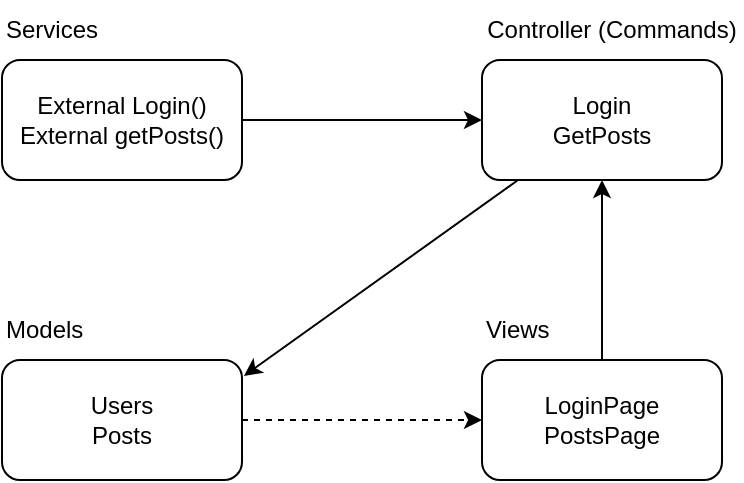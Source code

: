<mxfile>
    <diagram id="Rf6KyeYrONkR_omqj7O1" name="Page-1">
        <mxGraphModel dx="537" dy="484" grid="1" gridSize="10" guides="1" tooltips="1" connect="1" arrows="1" fold="1" page="1" pageScale="1" pageWidth="850" pageHeight="1100" math="0" shadow="0">
            <root>
                <mxCell id="0"/>
                <mxCell id="1" parent="0"/>
                <mxCell id="11" style="edgeStyle=none;html=1;entryX=0;entryY=0.5;entryDx=0;entryDy=0;" edge="1" parent="1" source="2" target="6">
                    <mxGeometry relative="1" as="geometry"/>
                </mxCell>
                <mxCell id="2" value="External Login()&lt;br&gt;External getPosts()" style="rounded=1;whiteSpace=wrap;html=1;align=center;" vertex="1" parent="1">
                    <mxGeometry x="80" y="120" width="120" height="60" as="geometry"/>
                </mxCell>
                <mxCell id="3" value="Services" style="text;html=1;strokeColor=none;fillColor=none;align=left;verticalAlign=middle;whiteSpace=wrap;rounded=0;" vertex="1" parent="1">
                    <mxGeometry x="80" y="90" width="60" height="30" as="geometry"/>
                </mxCell>
                <mxCell id="13" style="edgeStyle=none;html=1;entryX=0;entryY=0.5;entryDx=0;entryDy=0;dashed=1;" edge="1" parent="1" source="4" target="7">
                    <mxGeometry relative="1" as="geometry"/>
                </mxCell>
                <mxCell id="4" value="&lt;div&gt;&lt;span&gt;Users&lt;/span&gt;&lt;/div&gt;&lt;div&gt;&lt;span&gt;Posts&lt;/span&gt;&lt;/div&gt;" style="rounded=1;whiteSpace=wrap;html=1;align=center;" vertex="1" parent="1">
                    <mxGeometry x="80" y="270" width="120" height="60" as="geometry"/>
                </mxCell>
                <mxCell id="5" value="Models" style="text;html=1;strokeColor=none;fillColor=none;align=left;verticalAlign=middle;whiteSpace=wrap;rounded=0;" vertex="1" parent="1">
                    <mxGeometry x="80" y="240" width="60" height="30" as="geometry"/>
                </mxCell>
                <mxCell id="12" style="edgeStyle=none;html=1;entryX=1.008;entryY=0.133;entryDx=0;entryDy=0;entryPerimeter=0;" edge="1" parent="1" source="6" target="4">
                    <mxGeometry relative="1" as="geometry"/>
                </mxCell>
                <mxCell id="6" value="&lt;div&gt;&lt;span&gt;Login&lt;/span&gt;&lt;/div&gt;&lt;div&gt;&lt;span&gt;GetPosts&lt;/span&gt;&lt;/div&gt;" style="rounded=1;whiteSpace=wrap;html=1;align=center;" vertex="1" parent="1">
                    <mxGeometry x="320" y="120" width="120" height="60" as="geometry"/>
                </mxCell>
                <mxCell id="10" style="edgeStyle=none;html=1;entryX=0.5;entryY=1;entryDx=0;entryDy=0;" edge="1" parent="1" source="7" target="6">
                    <mxGeometry relative="1" as="geometry"/>
                </mxCell>
                <mxCell id="7" value="LoginPage&lt;br&gt;PostsPage" style="rounded=1;whiteSpace=wrap;html=1;" vertex="1" parent="1">
                    <mxGeometry x="320" y="270" width="120" height="60" as="geometry"/>
                </mxCell>
                <mxCell id="8" value="Controller (Commands)" style="text;html=1;strokeColor=none;fillColor=none;align=center;verticalAlign=middle;whiteSpace=wrap;rounded=0;" vertex="1" parent="1">
                    <mxGeometry x="320" y="90" width="130" height="30" as="geometry"/>
                </mxCell>
                <mxCell id="9" value="Views" style="text;html=1;strokeColor=none;fillColor=none;align=left;verticalAlign=middle;whiteSpace=wrap;rounded=0;" vertex="1" parent="1">
                    <mxGeometry x="320" y="240" width="40" height="30" as="geometry"/>
                </mxCell>
            </root>
        </mxGraphModel>
    </diagram>
</mxfile>